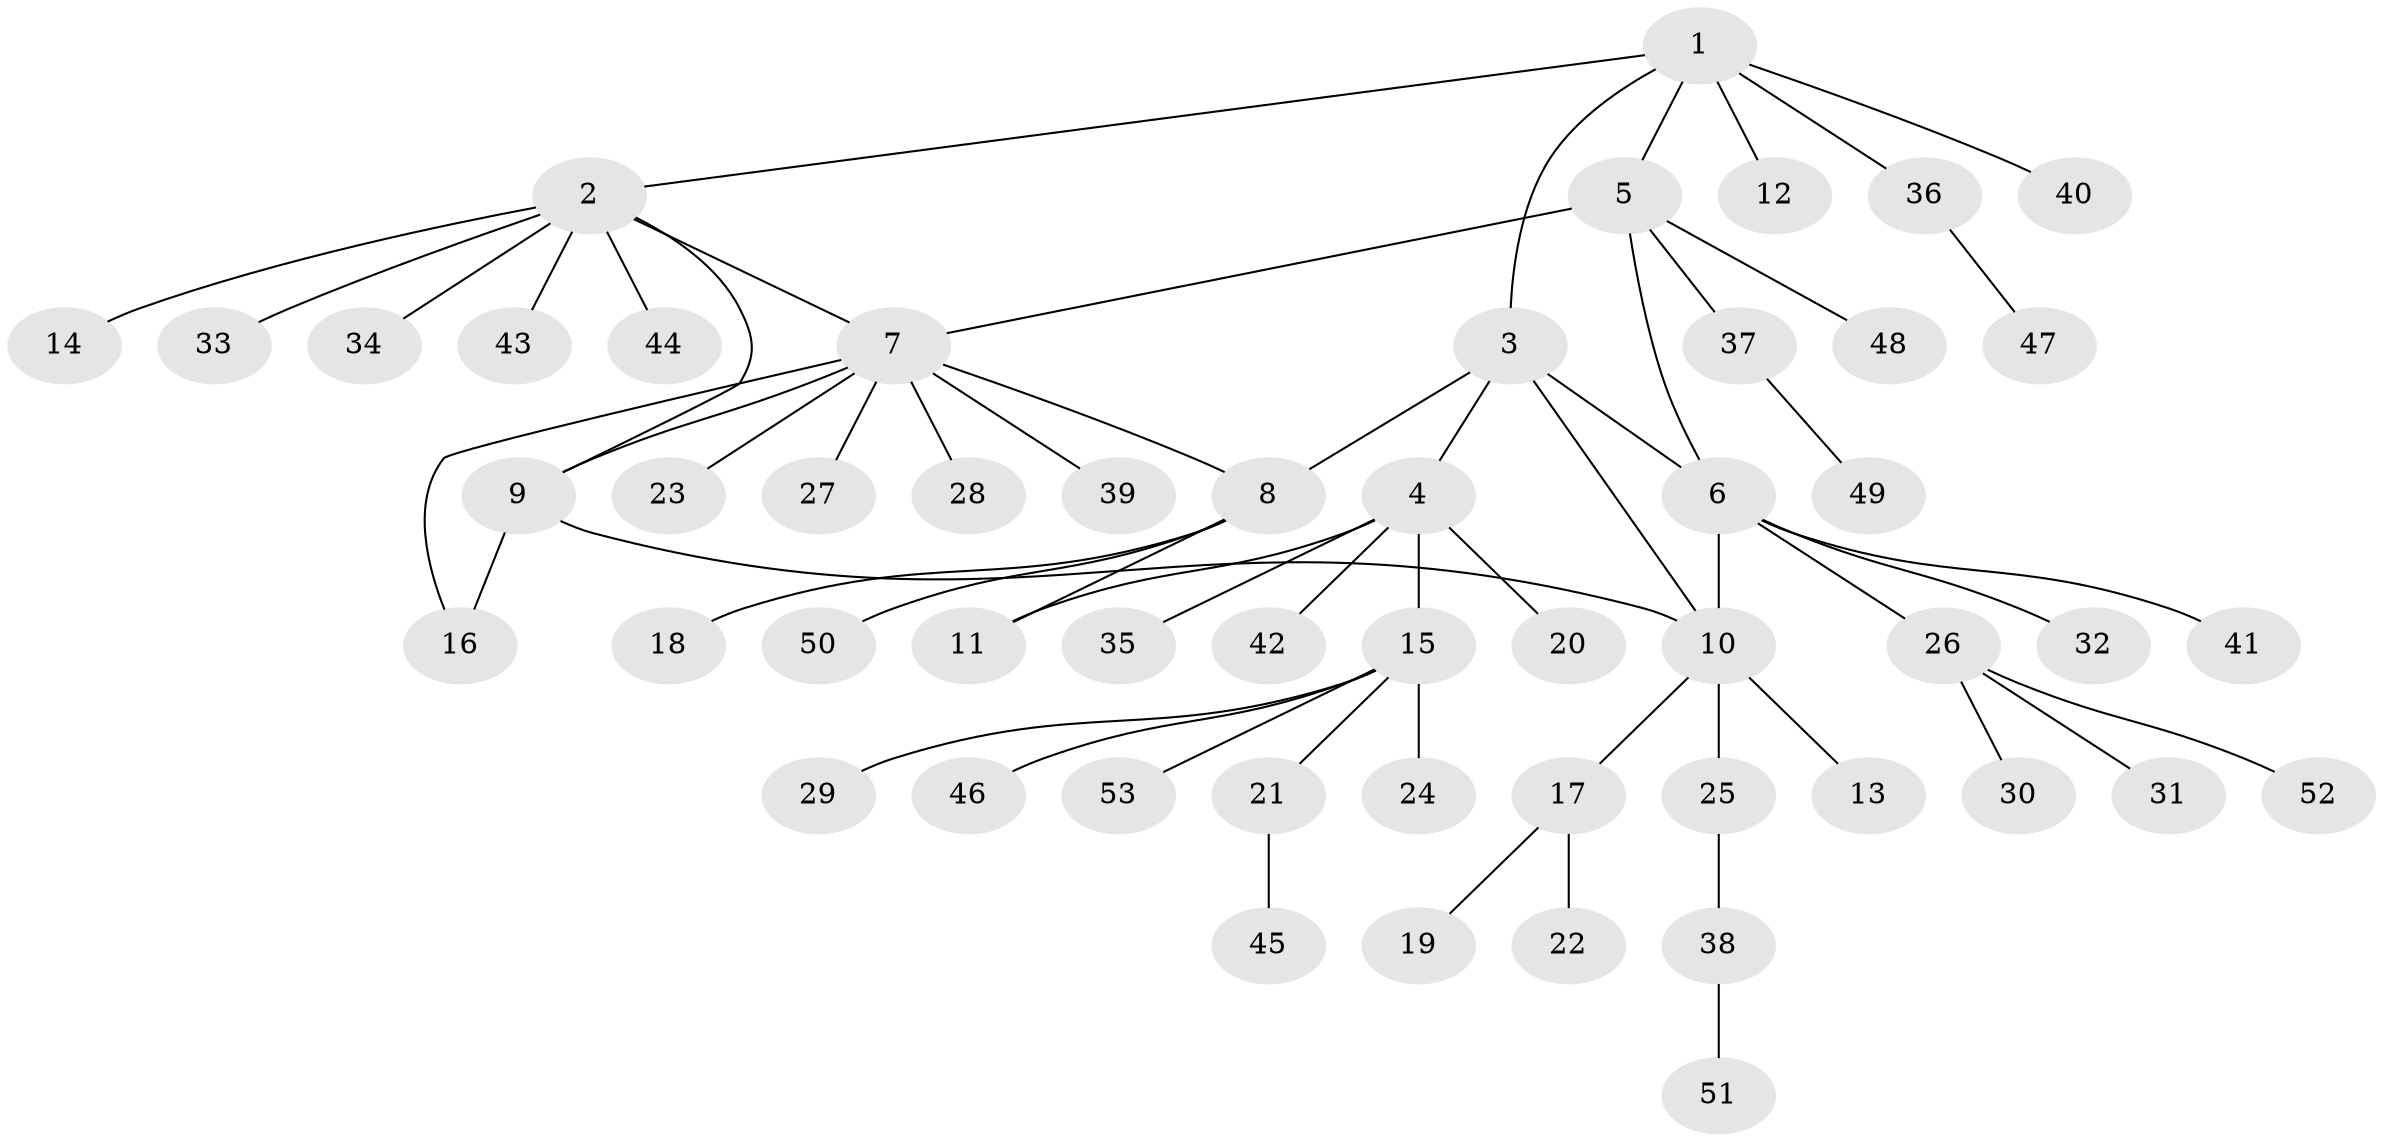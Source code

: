 // Generated by graph-tools (version 1.1) at 2025/02/03/09/25 03:02:43]
// undirected, 53 vertices, 60 edges
graph export_dot {
graph [start="1"]
  node [color=gray90,style=filled];
  1;
  2;
  3;
  4;
  5;
  6;
  7;
  8;
  9;
  10;
  11;
  12;
  13;
  14;
  15;
  16;
  17;
  18;
  19;
  20;
  21;
  22;
  23;
  24;
  25;
  26;
  27;
  28;
  29;
  30;
  31;
  32;
  33;
  34;
  35;
  36;
  37;
  38;
  39;
  40;
  41;
  42;
  43;
  44;
  45;
  46;
  47;
  48;
  49;
  50;
  51;
  52;
  53;
  1 -- 2;
  1 -- 3;
  1 -- 5;
  1 -- 12;
  1 -- 36;
  1 -- 40;
  2 -- 7;
  2 -- 9;
  2 -- 14;
  2 -- 33;
  2 -- 34;
  2 -- 43;
  2 -- 44;
  3 -- 4;
  3 -- 6;
  3 -- 8;
  3 -- 10;
  4 -- 11;
  4 -- 15;
  4 -- 20;
  4 -- 35;
  4 -- 42;
  5 -- 6;
  5 -- 7;
  5 -- 37;
  5 -- 48;
  6 -- 10;
  6 -- 26;
  6 -- 32;
  6 -- 41;
  7 -- 8;
  7 -- 9;
  7 -- 16;
  7 -- 23;
  7 -- 27;
  7 -- 28;
  7 -- 39;
  8 -- 11;
  8 -- 18;
  8 -- 50;
  9 -- 10;
  9 -- 16;
  10 -- 13;
  10 -- 17;
  10 -- 25;
  15 -- 21;
  15 -- 24;
  15 -- 29;
  15 -- 46;
  15 -- 53;
  17 -- 19;
  17 -- 22;
  21 -- 45;
  25 -- 38;
  26 -- 30;
  26 -- 31;
  26 -- 52;
  36 -- 47;
  37 -- 49;
  38 -- 51;
}
